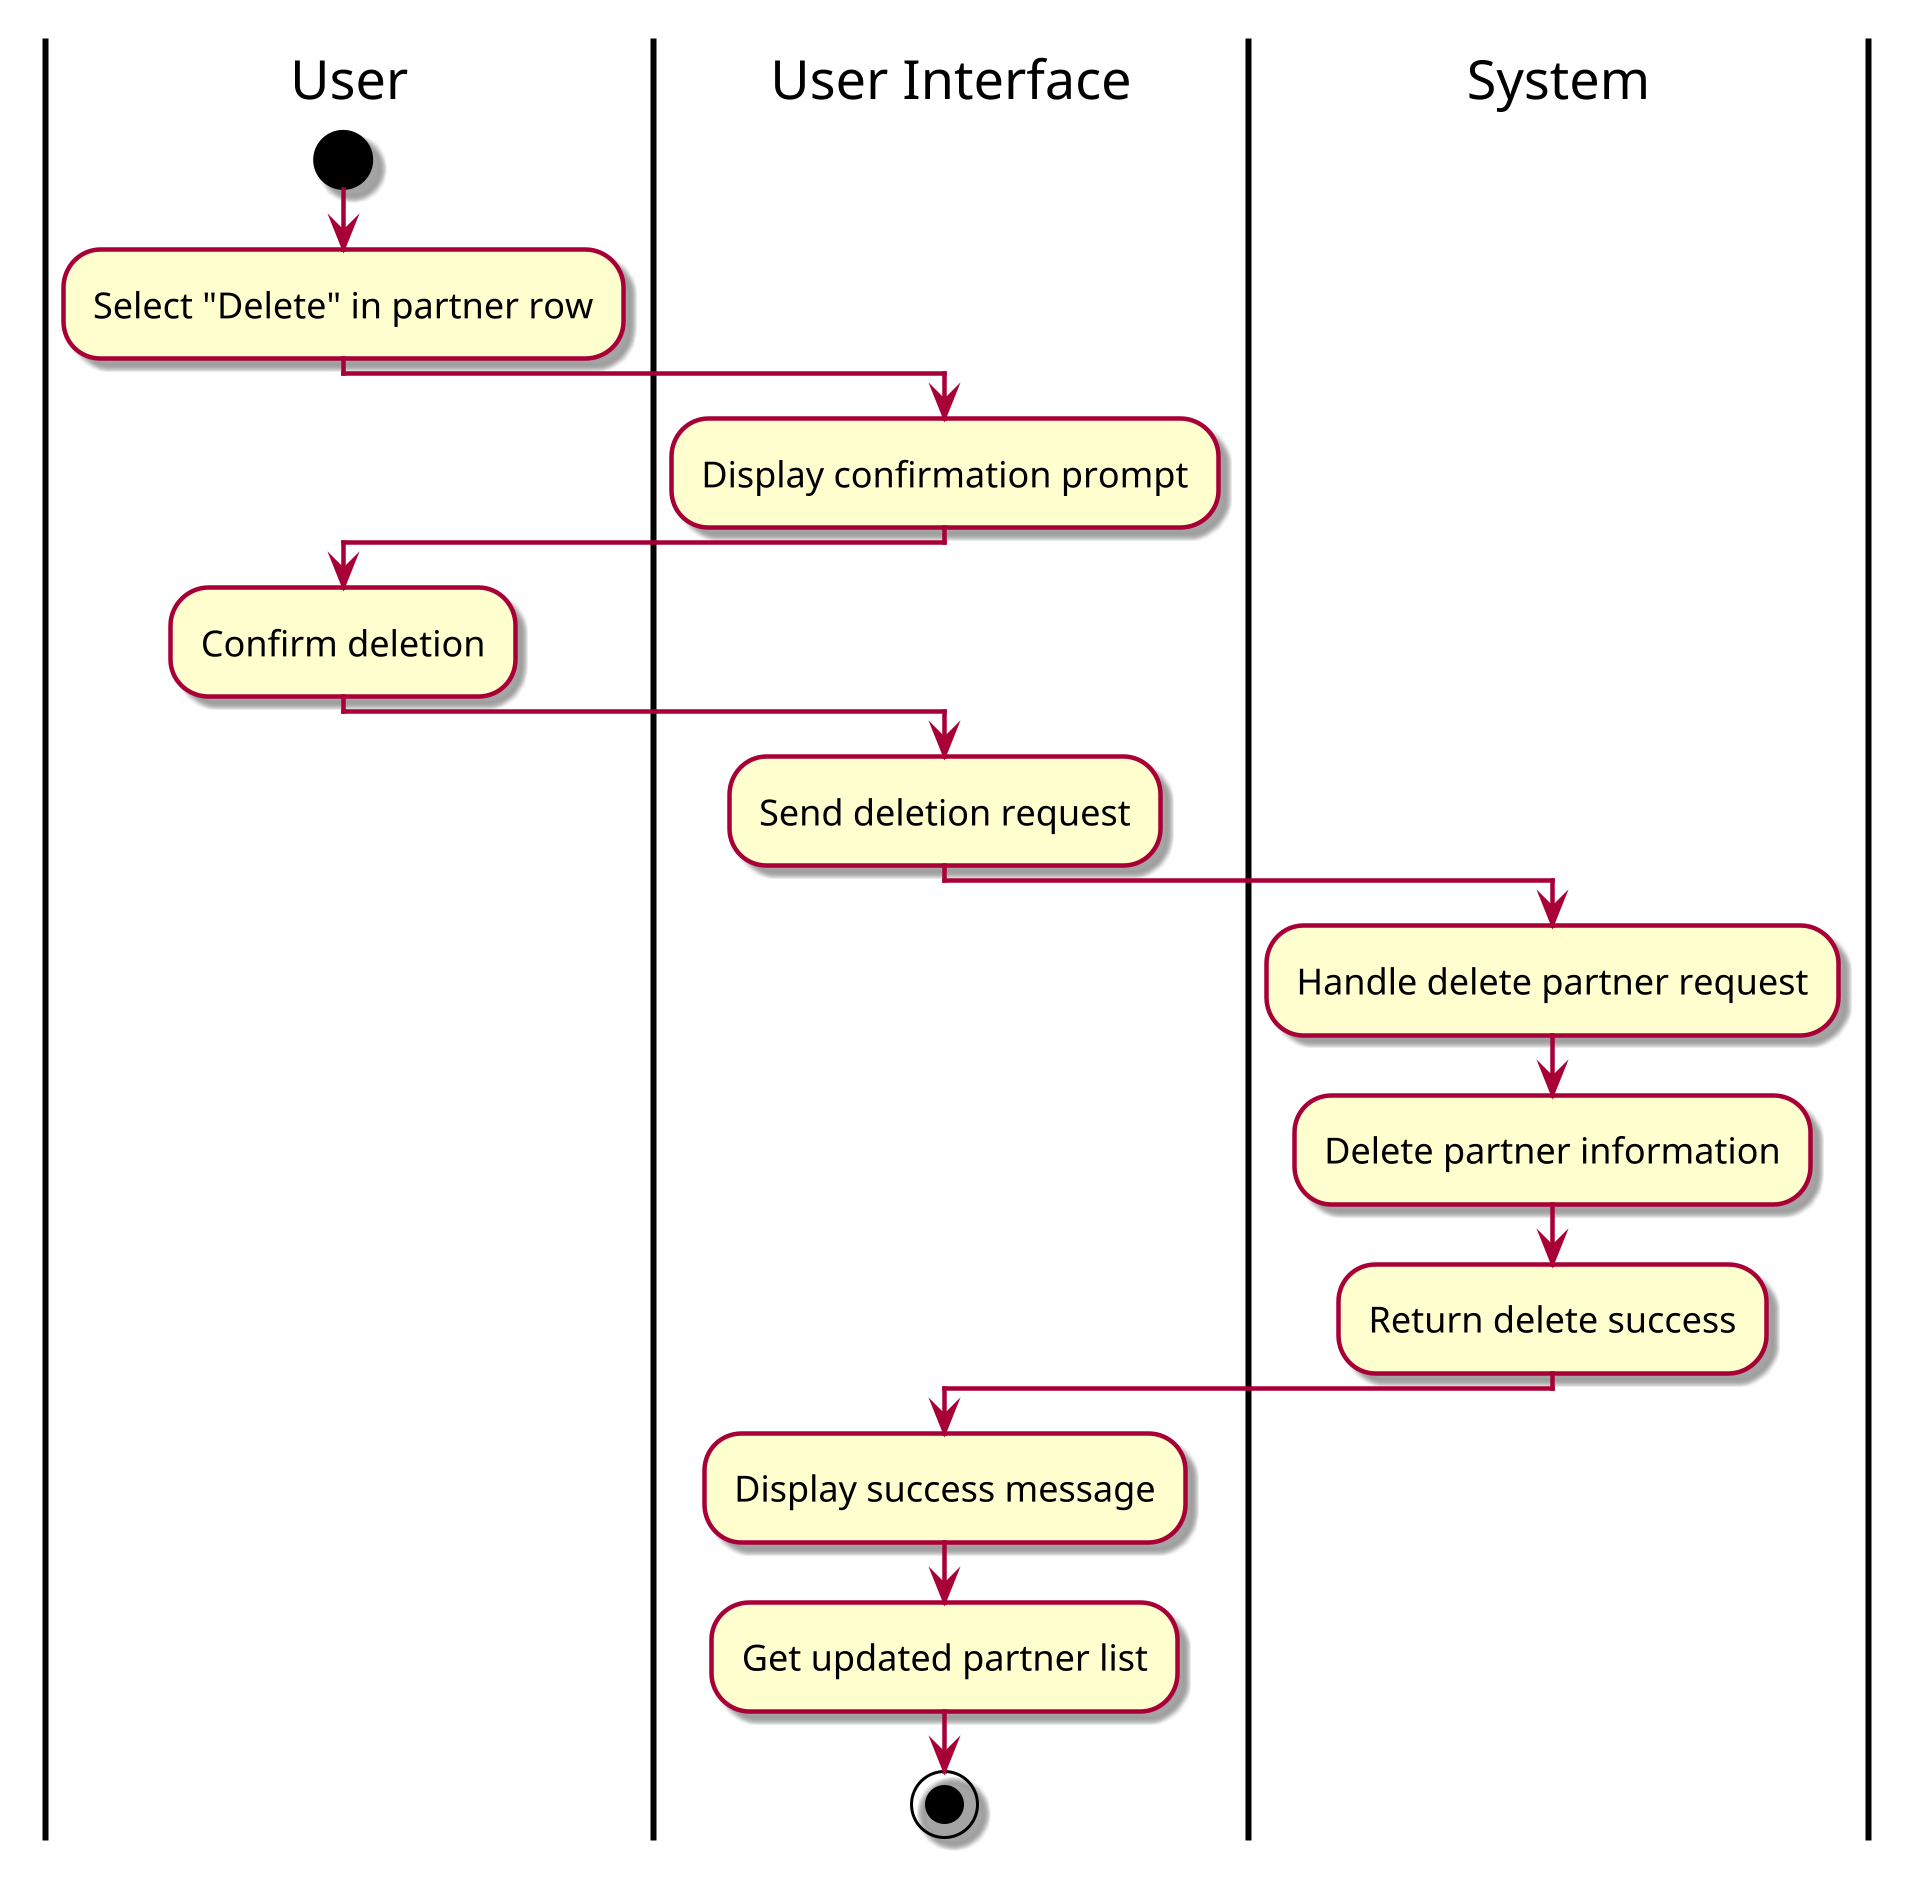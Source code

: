 @startuml Delete Partner
skin rose
scale 3

|User|
start
:Select "Delete" in partner row;
|User Interface|
:Display confirmation prompt;
|User|
:Confirm deletion;
|User Interface|
:Send deletion request;
|System|
:Handle delete partner request;
:Delete partner information;
:Return delete success;
|User Interface|
:Display success message;
:Get updated partner list;
stop

@enduml